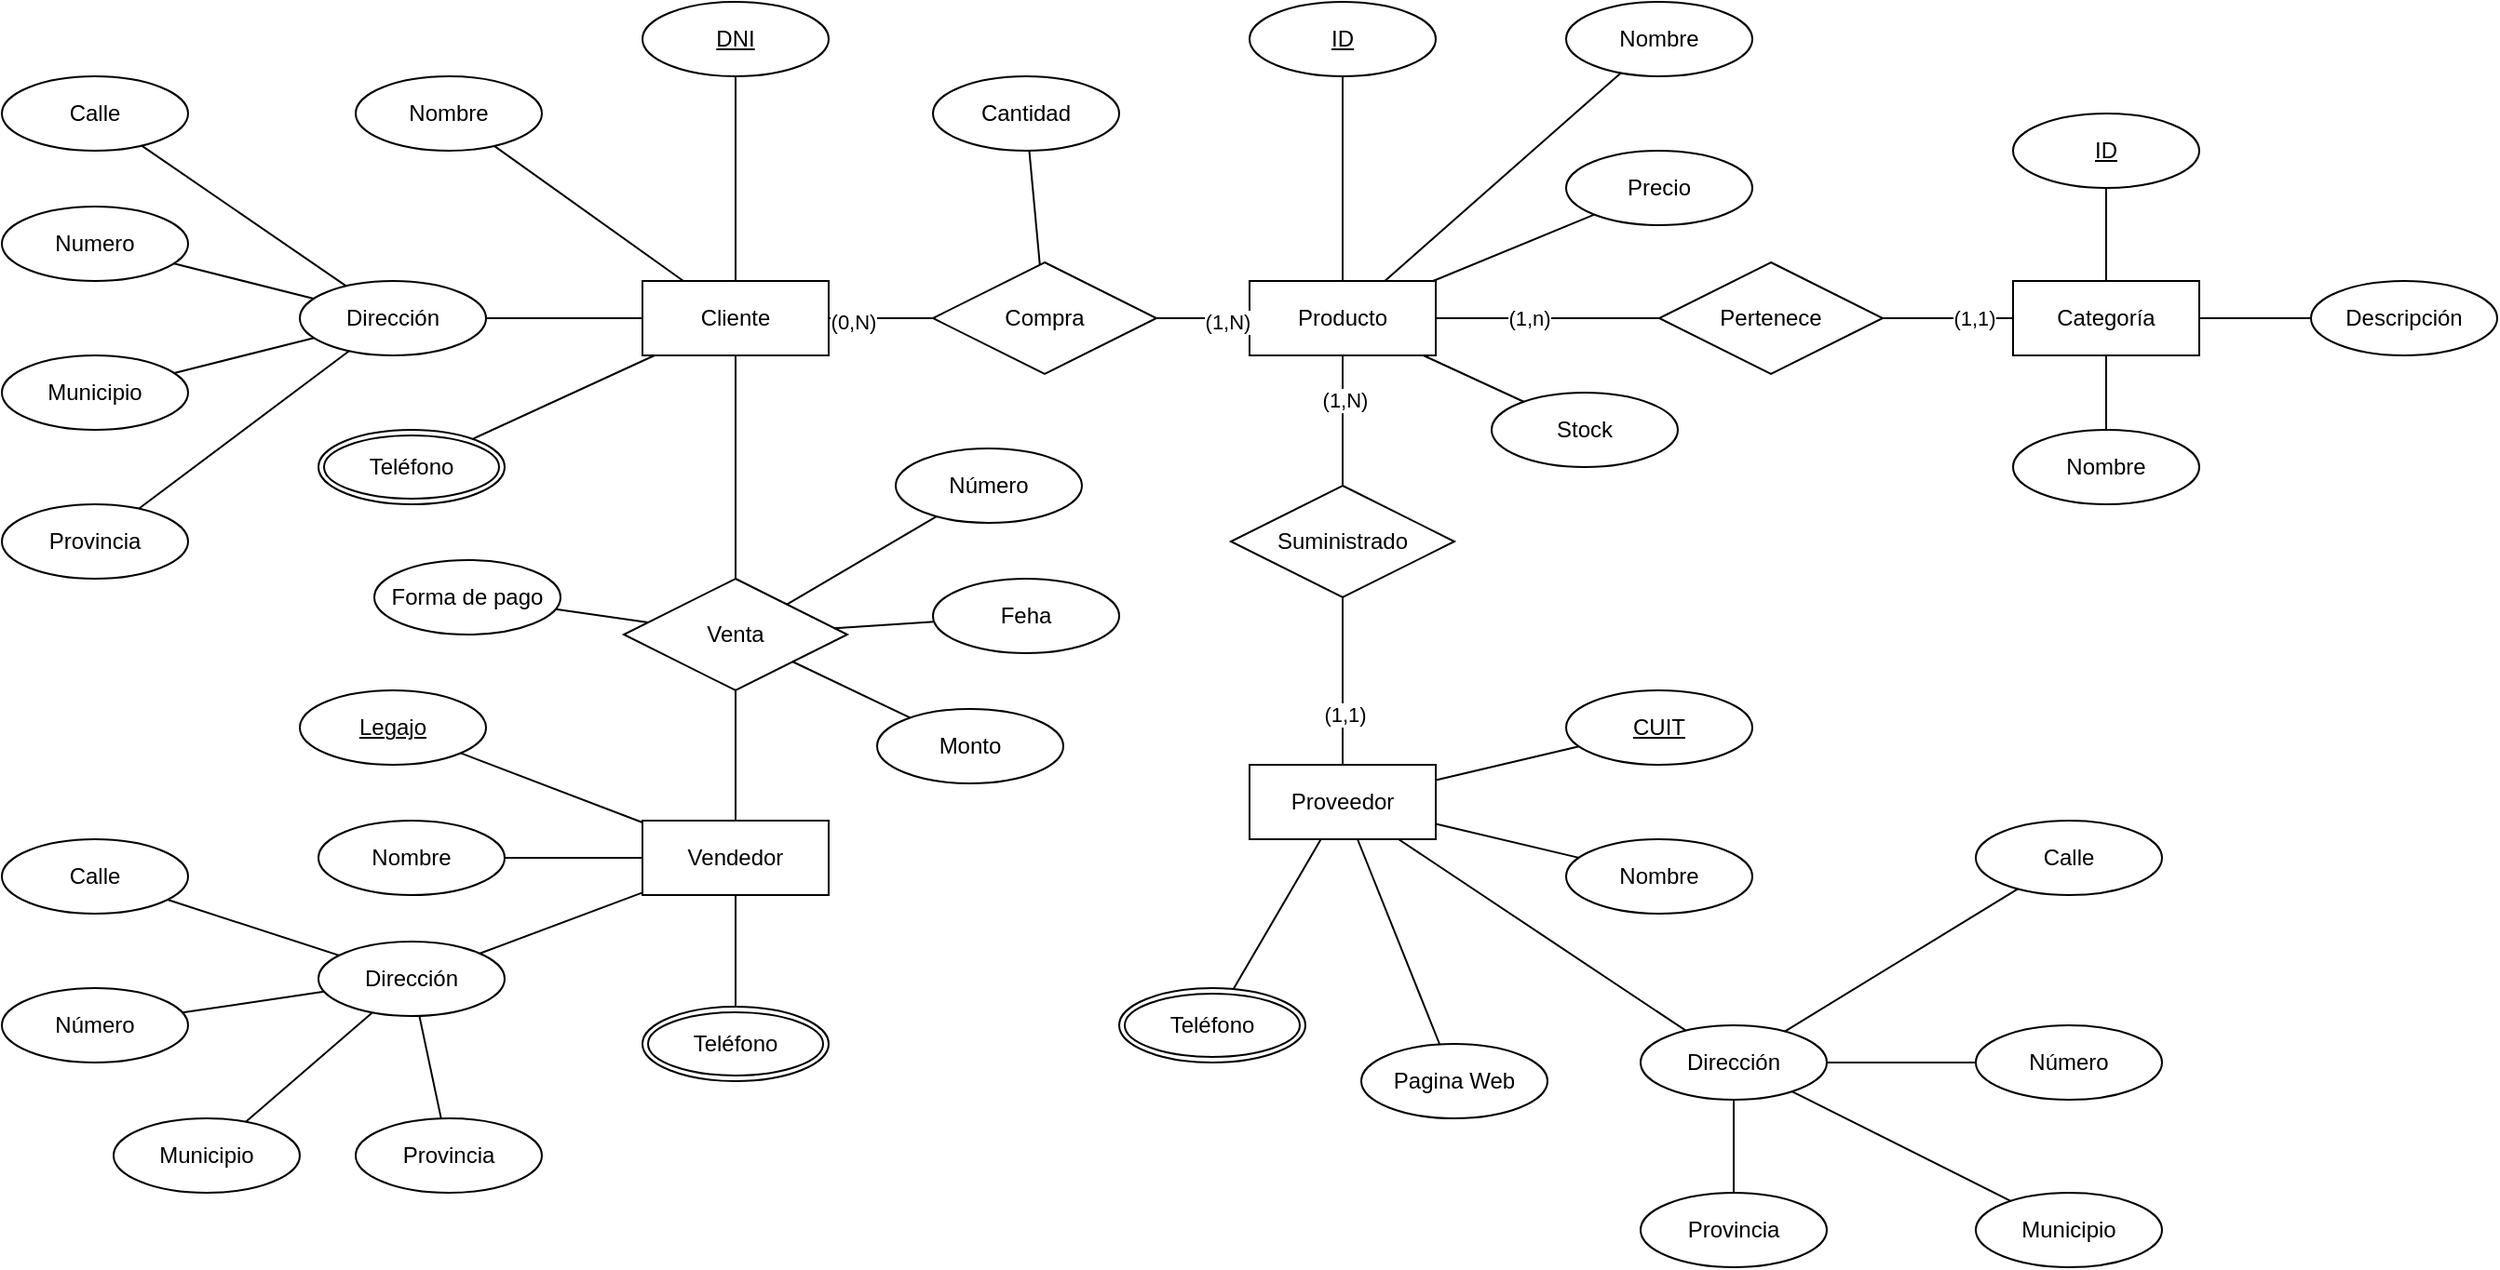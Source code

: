 <mxfile version="13.7.9" type="device"><diagram id="2UbqDAzzWDGiO1l_dcWp" name="Página-1"><mxGraphModel dx="498" dy="589" grid="1" gridSize="10" guides="1" tooltips="1" connect="1" arrows="1" fold="1" page="1" pageScale="1" pageWidth="827" pageHeight="1169" math="0" shadow="0"><root><mxCell id="0"/><mxCell id="1" parent="0"/><mxCell id="t_pOu5tMxMRV80kpC9RE-1" value="Cliente" style="whiteSpace=wrap;html=1;align=center;" vertex="1" parent="1"><mxGeometry x="414" y="230" width="100" height="40" as="geometry"/></mxCell><mxCell id="t_pOu5tMxMRV80kpC9RE-2" value="Producto" style="whiteSpace=wrap;html=1;align=center;" vertex="1" parent="1"><mxGeometry x="740" y="230" width="100" height="40" as="geometry"/></mxCell><mxCell id="t_pOu5tMxMRV80kpC9RE-3" value="Proveedor" style="whiteSpace=wrap;html=1;align=center;" vertex="1" parent="1"><mxGeometry x="740" y="490" width="100" height="40" as="geometry"/></mxCell><mxCell id="t_pOu5tMxMRV80kpC9RE-4" value="Vendedor" style="whiteSpace=wrap;html=1;align=center;" vertex="1" parent="1"><mxGeometry x="414" y="520" width="100" height="40" as="geometry"/></mxCell><mxCell id="t_pOu5tMxMRV80kpC9RE-5" value="CUIT" style="ellipse;whiteSpace=wrap;html=1;align=center;fontStyle=4;" vertex="1" parent="1"><mxGeometry x="910" y="450" width="100" height="40" as="geometry"/></mxCell><mxCell id="t_pOu5tMxMRV80kpC9RE-6" value="Nombre" style="ellipse;whiteSpace=wrap;html=1;align=center;" vertex="1" parent="1"><mxGeometry x="910" y="530" width="100" height="40" as="geometry"/></mxCell><mxCell id="t_pOu5tMxMRV80kpC9RE-7" value="Pagina Web" style="ellipse;whiteSpace=wrap;html=1;align=center;" vertex="1" parent="1"><mxGeometry x="800" y="640" width="100" height="40" as="geometry"/></mxCell><mxCell id="t_pOu5tMxMRV80kpC9RE-10" value="Teléfono" style="ellipse;shape=doubleEllipse;margin=3;whiteSpace=wrap;html=1;align=center;" vertex="1" parent="1"><mxGeometry x="670" y="610" width="100" height="40" as="geometry"/></mxCell><mxCell id="t_pOu5tMxMRV80kpC9RE-11" value="Dirección" style="ellipse;whiteSpace=wrap;html=1;align=center;" vertex="1" parent="1"><mxGeometry x="950" y="630" width="100" height="40" as="geometry"/></mxCell><mxCell id="t_pOu5tMxMRV80kpC9RE-12" value="Número" style="ellipse;whiteSpace=wrap;html=1;align=center;" vertex="1" parent="1"><mxGeometry x="1130" y="630" width="100" height="40" as="geometry"/></mxCell><mxCell id="t_pOu5tMxMRV80kpC9RE-13" value="Municipio" style="ellipse;whiteSpace=wrap;html=1;align=center;" vertex="1" parent="1"><mxGeometry x="1130" y="720" width="100" height="40" as="geometry"/></mxCell><mxCell id="t_pOu5tMxMRV80kpC9RE-14" value="Calle" style="ellipse;whiteSpace=wrap;html=1;align=center;" vertex="1" parent="1"><mxGeometry x="1130" y="520" width="100" height="40" as="geometry"/></mxCell><mxCell id="t_pOu5tMxMRV80kpC9RE-15" value="Provincia" style="ellipse;whiteSpace=wrap;html=1;align=center;" vertex="1" parent="1"><mxGeometry x="950" y="720" width="100" height="40" as="geometry"/></mxCell><mxCell id="t_pOu5tMxMRV80kpC9RE-16" value="" style="endArrow=none;html=1;rounded=0;" edge="1" parent="1" source="t_pOu5tMxMRV80kpC9RE-3" target="t_pOu5tMxMRV80kpC9RE-5"><mxGeometry relative="1" as="geometry"><mxPoint x="800" y="580" as="sourcePoint"/><mxPoint x="960" y="580" as="targetPoint"/></mxGeometry></mxCell><mxCell id="t_pOu5tMxMRV80kpC9RE-19" value="" style="endArrow=none;html=1;rounded=0;" edge="1" parent="1" source="t_pOu5tMxMRV80kpC9RE-6" target="t_pOu5tMxMRV80kpC9RE-3"><mxGeometry relative="1" as="geometry"><mxPoint x="810" y="590" as="sourcePoint"/><mxPoint x="970" y="590" as="targetPoint"/></mxGeometry></mxCell><mxCell id="t_pOu5tMxMRV80kpC9RE-20" value="" style="endArrow=none;html=1;rounded=0;" edge="1" parent="1" source="t_pOu5tMxMRV80kpC9RE-3" target="t_pOu5tMxMRV80kpC9RE-10"><mxGeometry relative="1" as="geometry"><mxPoint x="770" y="590" as="sourcePoint"/><mxPoint x="930" y="590" as="targetPoint"/></mxGeometry></mxCell><mxCell id="t_pOu5tMxMRV80kpC9RE-21" value="" style="endArrow=none;html=1;rounded=0;" edge="1" parent="1" source="t_pOu5tMxMRV80kpC9RE-3" target="t_pOu5tMxMRV80kpC9RE-7"><mxGeometry relative="1" as="geometry"><mxPoint x="800" y="610" as="sourcePoint"/><mxPoint x="960" y="610" as="targetPoint"/></mxGeometry></mxCell><mxCell id="t_pOu5tMxMRV80kpC9RE-22" value="" style="endArrow=none;html=1;rounded=0;" edge="1" parent="1" source="t_pOu5tMxMRV80kpC9RE-3" target="t_pOu5tMxMRV80kpC9RE-11"><mxGeometry relative="1" as="geometry"><mxPoint x="890" y="610" as="sourcePoint"/><mxPoint x="1050" y="610" as="targetPoint"/></mxGeometry></mxCell><mxCell id="t_pOu5tMxMRV80kpC9RE-23" value="" style="endArrow=none;html=1;rounded=0;" edge="1" parent="1" source="t_pOu5tMxMRV80kpC9RE-11" target="t_pOu5tMxMRV80kpC9RE-14"><mxGeometry relative="1" as="geometry"><mxPoint x="1050" y="600" as="sourcePoint"/><mxPoint x="1210" y="600" as="targetPoint"/></mxGeometry></mxCell><mxCell id="t_pOu5tMxMRV80kpC9RE-24" value="" style="endArrow=none;html=1;rounded=0;" edge="1" parent="1" source="t_pOu5tMxMRV80kpC9RE-12" target="t_pOu5tMxMRV80kpC9RE-11"><mxGeometry relative="1" as="geometry"><mxPoint x="1140" y="610" as="sourcePoint"/><mxPoint x="1300" y="610" as="targetPoint"/></mxGeometry></mxCell><mxCell id="t_pOu5tMxMRV80kpC9RE-25" value="" style="endArrow=none;html=1;rounded=0;" edge="1" parent="1" source="t_pOu5tMxMRV80kpC9RE-11" target="t_pOu5tMxMRV80kpC9RE-13"><mxGeometry relative="1" as="geometry"><mxPoint x="990" y="670" as="sourcePoint"/><mxPoint x="1150" y="670" as="targetPoint"/></mxGeometry></mxCell><mxCell id="t_pOu5tMxMRV80kpC9RE-26" value="" style="endArrow=none;html=1;rounded=0;" edge="1" parent="1" source="t_pOu5tMxMRV80kpC9RE-11" target="t_pOu5tMxMRV80kpC9RE-15"><mxGeometry relative="1" as="geometry"><mxPoint x="970" y="700" as="sourcePoint"/><mxPoint x="1130" y="700" as="targetPoint"/></mxGeometry></mxCell><mxCell id="t_pOu5tMxMRV80kpC9RE-27" value="DNI" style="ellipse;whiteSpace=wrap;html=1;align=center;fontStyle=4;" vertex="1" parent="1"><mxGeometry x="414" y="80" width="100" height="40" as="geometry"/></mxCell><mxCell id="t_pOu5tMxMRV80kpC9RE-28" value="Nombre" style="ellipse;whiteSpace=wrap;html=1;align=center;" vertex="1" parent="1"><mxGeometry x="260" y="120" width="100" height="40" as="geometry"/></mxCell><mxCell id="t_pOu5tMxMRV80kpC9RE-29" value="Dirección" style="ellipse;whiteSpace=wrap;html=1;align=center;" vertex="1" parent="1"><mxGeometry x="230" y="230" width="100" height="40" as="geometry"/></mxCell><mxCell id="t_pOu5tMxMRV80kpC9RE-30" value="Teléfono" style="ellipse;shape=doubleEllipse;margin=3;whiteSpace=wrap;html=1;align=center;" vertex="1" parent="1"><mxGeometry x="240" y="310" width="100" height="40" as="geometry"/></mxCell><mxCell id="t_pOu5tMxMRV80kpC9RE-31" value="Calle" style="ellipse;whiteSpace=wrap;html=1;align=center;" vertex="1" parent="1"><mxGeometry x="70" y="120" width="100" height="40" as="geometry"/></mxCell><mxCell id="t_pOu5tMxMRV80kpC9RE-32" value="Numero" style="ellipse;whiteSpace=wrap;html=1;align=center;" vertex="1" parent="1"><mxGeometry x="70" y="190" width="100" height="40" as="geometry"/></mxCell><mxCell id="t_pOu5tMxMRV80kpC9RE-33" value="Municipio" style="ellipse;whiteSpace=wrap;html=1;align=center;" vertex="1" parent="1"><mxGeometry x="70" y="270" width="100" height="40" as="geometry"/></mxCell><mxCell id="t_pOu5tMxMRV80kpC9RE-34" value="Provincia" style="ellipse;whiteSpace=wrap;html=1;align=center;" vertex="1" parent="1"><mxGeometry x="70" y="350" width="100" height="40" as="geometry"/></mxCell><mxCell id="t_pOu5tMxMRV80kpC9RE-35" value="" style="endArrow=none;html=1;rounded=0;" edge="1" parent="1" source="t_pOu5tMxMRV80kpC9RE-29" target="t_pOu5tMxMRV80kpC9RE-31"><mxGeometry relative="1" as="geometry"><mxPoint x="200" y="200" as="sourcePoint"/><mxPoint x="360" y="200" as="targetPoint"/></mxGeometry></mxCell><mxCell id="t_pOu5tMxMRV80kpC9RE-36" value="" style="endArrow=none;html=1;rounded=0;" edge="1" parent="1" source="t_pOu5tMxMRV80kpC9RE-29" target="t_pOu5tMxMRV80kpC9RE-32"><mxGeometry relative="1" as="geometry"><mxPoint x="210" y="210" as="sourcePoint"/><mxPoint x="370" y="210" as="targetPoint"/></mxGeometry></mxCell><mxCell id="t_pOu5tMxMRV80kpC9RE-37" value="" style="endArrow=none;html=1;rounded=0;" edge="1" parent="1" source="t_pOu5tMxMRV80kpC9RE-33" target="t_pOu5tMxMRV80kpC9RE-29"><mxGeometry relative="1" as="geometry"><mxPoint x="260" y="200" as="sourcePoint"/><mxPoint x="420" y="200" as="targetPoint"/></mxGeometry></mxCell><mxCell id="t_pOu5tMxMRV80kpC9RE-38" value="" style="endArrow=none;html=1;rounded=0;" edge="1" parent="1" source="t_pOu5tMxMRV80kpC9RE-34" target="t_pOu5tMxMRV80kpC9RE-29"><mxGeometry relative="1" as="geometry"><mxPoint x="130" y="310" as="sourcePoint"/><mxPoint x="290" y="310" as="targetPoint"/></mxGeometry></mxCell><mxCell id="t_pOu5tMxMRV80kpC9RE-39" value="" style="endArrow=none;html=1;rounded=0;" edge="1" parent="1" source="t_pOu5tMxMRV80kpC9RE-27" target="t_pOu5tMxMRV80kpC9RE-1"><mxGeometry relative="1" as="geometry"><mxPoint x="510" y="210" as="sourcePoint"/><mxPoint x="670" y="210" as="targetPoint"/></mxGeometry></mxCell><mxCell id="t_pOu5tMxMRV80kpC9RE-40" value="" style="endArrow=none;html=1;rounded=0;" edge="1" parent="1" source="t_pOu5tMxMRV80kpC9RE-28" target="t_pOu5tMxMRV80kpC9RE-1"><mxGeometry relative="1" as="geometry"><mxPoint x="360" y="200" as="sourcePoint"/><mxPoint x="520" y="200" as="targetPoint"/></mxGeometry></mxCell><mxCell id="t_pOu5tMxMRV80kpC9RE-41" value="" style="endArrow=none;html=1;rounded=0;" edge="1" parent="1" source="t_pOu5tMxMRV80kpC9RE-29" target="t_pOu5tMxMRV80kpC9RE-1"><mxGeometry relative="1" as="geometry"><mxPoint x="340" y="340" as="sourcePoint"/><mxPoint x="500" y="340" as="targetPoint"/></mxGeometry></mxCell><mxCell id="t_pOu5tMxMRV80kpC9RE-42" value="" style="endArrow=none;html=1;rounded=0;" edge="1" parent="1" source="t_pOu5tMxMRV80kpC9RE-30" target="t_pOu5tMxMRV80kpC9RE-1"><mxGeometry relative="1" as="geometry"><mxPoint x="430" y="320" as="sourcePoint"/><mxPoint x="590" y="320" as="targetPoint"/></mxGeometry></mxCell><mxCell id="t_pOu5tMxMRV80kpC9RE-43" value="ID" style="ellipse;whiteSpace=wrap;html=1;align=center;fontStyle=4;" vertex="1" parent="1"><mxGeometry x="740" y="80" width="100" height="40" as="geometry"/></mxCell><mxCell id="t_pOu5tMxMRV80kpC9RE-44" value="Nombre" style="ellipse;whiteSpace=wrap;html=1;align=center;" vertex="1" parent="1"><mxGeometry x="910" y="80" width="100" height="40" as="geometry"/></mxCell><mxCell id="t_pOu5tMxMRV80kpC9RE-45" value="Precio" style="ellipse;whiteSpace=wrap;html=1;align=center;" vertex="1" parent="1"><mxGeometry x="910" y="160" width="100" height="40" as="geometry"/></mxCell><mxCell id="t_pOu5tMxMRV80kpC9RE-46" value="Stock" style="ellipse;whiteSpace=wrap;html=1;align=center;" vertex="1" parent="1"><mxGeometry x="870" y="290" width="100" height="40" as="geometry"/></mxCell><mxCell id="t_pOu5tMxMRV80kpC9RE-47" value="Suministrado" style="shape=rhombus;perimeter=rhombusPerimeter;whiteSpace=wrap;html=1;align=center;" vertex="1" parent="1"><mxGeometry x="730" y="340" width="120" height="60" as="geometry"/></mxCell><mxCell id="t_pOu5tMxMRV80kpC9RE-48" value="" style="endArrow=none;html=1;rounded=0;" edge="1" parent="1" source="t_pOu5tMxMRV80kpC9RE-2" target="t_pOu5tMxMRV80kpC9RE-47"><mxGeometry relative="1" as="geometry"><mxPoint x="740" y="330" as="sourcePoint"/><mxPoint x="900" y="330" as="targetPoint"/></mxGeometry></mxCell><mxCell id="t_pOu5tMxMRV80kpC9RE-50" value="(1,N)" style="edgeLabel;html=1;align=center;verticalAlign=middle;resizable=0;points=[];" vertex="1" connectable="0" parent="t_pOu5tMxMRV80kpC9RE-48"><mxGeometry x="-0.314" y="1" relative="1" as="geometry"><mxPoint as="offset"/></mxGeometry></mxCell><mxCell id="t_pOu5tMxMRV80kpC9RE-49" value="" style="endArrow=none;html=1;rounded=0;" edge="1" parent="1" source="t_pOu5tMxMRV80kpC9RE-47" target="t_pOu5tMxMRV80kpC9RE-3"><mxGeometry relative="1" as="geometry"><mxPoint x="840" y="350" as="sourcePoint"/><mxPoint x="1000" y="350" as="targetPoint"/></mxGeometry></mxCell><mxCell id="t_pOu5tMxMRV80kpC9RE-51" value="(1,1)" style="edgeLabel;html=1;align=center;verticalAlign=middle;resizable=0;points=[];" vertex="1" connectable="0" parent="t_pOu5tMxMRV80kpC9RE-49"><mxGeometry x="0.4" y="1" relative="1" as="geometry"><mxPoint as="offset"/></mxGeometry></mxCell><mxCell id="t_pOu5tMxMRV80kpC9RE-52" value="" style="endArrow=none;html=1;rounded=0;" edge="1" parent="1" source="t_pOu5tMxMRV80kpC9RE-2" target="t_pOu5tMxMRV80kpC9RE-46"><mxGeometry relative="1" as="geometry"><mxPoint x="650" y="170" as="sourcePoint"/><mxPoint x="810" y="170" as="targetPoint"/></mxGeometry></mxCell><mxCell id="t_pOu5tMxMRV80kpC9RE-53" value="" style="endArrow=none;html=1;rounded=0;" edge="1" parent="1" source="t_pOu5tMxMRV80kpC9RE-2" target="t_pOu5tMxMRV80kpC9RE-45"><mxGeometry relative="1" as="geometry"><mxPoint x="680" y="220" as="sourcePoint"/><mxPoint x="840" y="220" as="targetPoint"/></mxGeometry></mxCell><mxCell id="t_pOu5tMxMRV80kpC9RE-54" value="" style="endArrow=none;html=1;rounded=0;" edge="1" parent="1" source="t_pOu5tMxMRV80kpC9RE-2" target="t_pOu5tMxMRV80kpC9RE-44"><mxGeometry relative="1" as="geometry"><mxPoint x="640" y="170" as="sourcePoint"/><mxPoint x="800" y="170" as="targetPoint"/></mxGeometry></mxCell><mxCell id="t_pOu5tMxMRV80kpC9RE-55" value="" style="endArrow=none;html=1;rounded=0;" edge="1" parent="1" source="t_pOu5tMxMRV80kpC9RE-2" target="t_pOu5tMxMRV80kpC9RE-43"><mxGeometry relative="1" as="geometry"><mxPoint x="730" y="160" as="sourcePoint"/><mxPoint x="890" y="160" as="targetPoint"/></mxGeometry></mxCell><mxCell id="t_pOu5tMxMRV80kpC9RE-56" value="" style="endArrow=none;html=1;rounded=0;" edge="1" parent="1" source="t_pOu5tMxMRV80kpC9RE-1" target="t_pOu5tMxMRV80kpC9RE-57"><mxGeometry relative="1" as="geometry"><mxPoint x="500" y="380" as="sourcePoint"/><mxPoint x="464" y="370" as="targetPoint"/></mxGeometry></mxCell><mxCell id="t_pOu5tMxMRV80kpC9RE-57" value="Venta" style="shape=rhombus;perimeter=rhombusPerimeter;whiteSpace=wrap;html=1;align=center;" vertex="1" parent="1"><mxGeometry x="404" y="390" width="120" height="60" as="geometry"/></mxCell><mxCell id="t_pOu5tMxMRV80kpC9RE-58" value="" style="endArrow=none;html=1;rounded=0;" edge="1" parent="1" source="t_pOu5tMxMRV80kpC9RE-57" target="t_pOu5tMxMRV80kpC9RE-4"><mxGeometry relative="1" as="geometry"><mxPoint x="490" y="430" as="sourcePoint"/><mxPoint x="650" y="430" as="targetPoint"/></mxGeometry></mxCell><mxCell id="t_pOu5tMxMRV80kpC9RE-59" value="Categoría" style="whiteSpace=wrap;html=1;align=center;" vertex="1" parent="1"><mxGeometry x="1150" y="230" width="100" height="40" as="geometry"/></mxCell><mxCell id="t_pOu5tMxMRV80kpC9RE-60" value="Pertenece" style="shape=rhombus;perimeter=rhombusPerimeter;whiteSpace=wrap;html=1;align=center;" vertex="1" parent="1"><mxGeometry x="960" y="220" width="120" height="60" as="geometry"/></mxCell><mxCell id="t_pOu5tMxMRV80kpC9RE-62" value="" style="endArrow=none;html=1;rounded=0;" edge="1" parent="1" source="t_pOu5tMxMRV80kpC9RE-2" target="t_pOu5tMxMRV80kpC9RE-60"><mxGeometry relative="1" as="geometry"><mxPoint x="950" y="360" as="sourcePoint"/><mxPoint x="1110" y="360" as="targetPoint"/></mxGeometry></mxCell><mxCell id="t_pOu5tMxMRV80kpC9RE-71" value="(1,n)" style="edgeLabel;html=1;align=center;verticalAlign=middle;resizable=0;points=[];" vertex="1" connectable="0" parent="t_pOu5tMxMRV80kpC9RE-62"><mxGeometry x="-0.167" relative="1" as="geometry"><mxPoint as="offset"/></mxGeometry></mxCell><mxCell id="t_pOu5tMxMRV80kpC9RE-63" value="" style="endArrow=none;html=1;rounded=0;" edge="1" parent="1" source="t_pOu5tMxMRV80kpC9RE-60" target="t_pOu5tMxMRV80kpC9RE-59"><mxGeometry relative="1" as="geometry"><mxPoint x="1130" y="330" as="sourcePoint"/><mxPoint x="1290" y="330" as="targetPoint"/></mxGeometry></mxCell><mxCell id="t_pOu5tMxMRV80kpC9RE-70" value="(1,1)" style="edgeLabel;html=1;align=center;verticalAlign=middle;resizable=0;points=[];" vertex="1" connectable="0" parent="t_pOu5tMxMRV80kpC9RE-63"><mxGeometry x="0.4" relative="1" as="geometry"><mxPoint as="offset"/></mxGeometry></mxCell><mxCell id="t_pOu5tMxMRV80kpC9RE-64" value="ID" style="ellipse;whiteSpace=wrap;html=1;align=center;fontStyle=4;" vertex="1" parent="1"><mxGeometry x="1150" y="140" width="100" height="40" as="geometry"/></mxCell><mxCell id="t_pOu5tMxMRV80kpC9RE-65" value="Nombre" style="ellipse;whiteSpace=wrap;html=1;align=center;" vertex="1" parent="1"><mxGeometry x="1150" y="310" width="100" height="40" as="geometry"/></mxCell><mxCell id="t_pOu5tMxMRV80kpC9RE-66" value="Descripción" style="ellipse;whiteSpace=wrap;html=1;align=center;" vertex="1" parent="1"><mxGeometry x="1310" y="230" width="100" height="40" as="geometry"/></mxCell><mxCell id="t_pOu5tMxMRV80kpC9RE-67" value="" style="endArrow=none;html=1;rounded=0;" edge="1" parent="1" source="t_pOu5tMxMRV80kpC9RE-64" target="t_pOu5tMxMRV80kpC9RE-59"><mxGeometry relative="1" as="geometry"><mxPoint x="1200" y="400" as="sourcePoint"/><mxPoint x="1360" y="400" as="targetPoint"/></mxGeometry></mxCell><mxCell id="t_pOu5tMxMRV80kpC9RE-68" value="" style="endArrow=none;html=1;rounded=0;" edge="1" parent="1" source="t_pOu5tMxMRV80kpC9RE-59" target="t_pOu5tMxMRV80kpC9RE-66"><mxGeometry relative="1" as="geometry"><mxPoint x="1240" y="360" as="sourcePoint"/><mxPoint x="1400" y="360" as="targetPoint"/></mxGeometry></mxCell><mxCell id="t_pOu5tMxMRV80kpC9RE-69" value="" style="endArrow=none;html=1;rounded=0;" edge="1" parent="1" source="t_pOu5tMxMRV80kpC9RE-59" target="t_pOu5tMxMRV80kpC9RE-65"><mxGeometry relative="1" as="geometry"><mxPoint x="1170" y="400" as="sourcePoint"/><mxPoint x="1330" y="400" as="targetPoint"/></mxGeometry></mxCell><mxCell id="t_pOu5tMxMRV80kpC9RE-72" value="" style="endArrow=none;html=1;rounded=0;" edge="1" parent="1" source="t_pOu5tMxMRV80kpC9RE-1" target="t_pOu5tMxMRV80kpC9RE-73"><mxGeometry relative="1" as="geometry"><mxPoint x="550" y="280" as="sourcePoint"/><mxPoint x="560" y="320" as="targetPoint"/></mxGeometry></mxCell><mxCell id="t_pOu5tMxMRV80kpC9RE-76" value="(0,N)" style="edgeLabel;html=1;align=center;verticalAlign=middle;resizable=0;points=[];" vertex="1" connectable="0" parent="t_pOu5tMxMRV80kpC9RE-72"><mxGeometry x="-0.546" y="-2" relative="1" as="geometry"><mxPoint as="offset"/></mxGeometry></mxCell><mxCell id="t_pOu5tMxMRV80kpC9RE-73" value="Compra" style="shape=rhombus;perimeter=rhombusPerimeter;whiteSpace=wrap;html=1;align=center;" vertex="1" parent="1"><mxGeometry x="570" y="220" width="120" height="60" as="geometry"/></mxCell><mxCell id="t_pOu5tMxMRV80kpC9RE-74" value="" style="endArrow=none;html=1;rounded=0;" edge="1" parent="1" source="t_pOu5tMxMRV80kpC9RE-73" target="t_pOu5tMxMRV80kpC9RE-2"><mxGeometry relative="1" as="geometry"><mxPoint x="530" y="330" as="sourcePoint"/><mxPoint x="690" y="330" as="targetPoint"/></mxGeometry></mxCell><mxCell id="t_pOu5tMxMRV80kpC9RE-75" value="(1,N)" style="edgeLabel;html=1;align=center;verticalAlign=middle;resizable=0;points=[];" vertex="1" connectable="0" parent="t_pOu5tMxMRV80kpC9RE-74"><mxGeometry x="0.515" y="-2" relative="1" as="geometry"><mxPoint as="offset"/></mxGeometry></mxCell><mxCell id="t_pOu5tMxMRV80kpC9RE-78" value="Legajo" style="ellipse;whiteSpace=wrap;html=1;align=center;fontStyle=4;" vertex="1" parent="1"><mxGeometry x="230" y="450" width="100" height="40" as="geometry"/></mxCell><mxCell id="t_pOu5tMxMRV80kpC9RE-79" value="Nombre" style="ellipse;whiteSpace=wrap;html=1;align=center;" vertex="1" parent="1"><mxGeometry x="240" y="520" width="100" height="40" as="geometry"/></mxCell><mxCell id="t_pOu5tMxMRV80kpC9RE-80" value="Dirección" style="ellipse;whiteSpace=wrap;html=1;align=center;" vertex="1" parent="1"><mxGeometry x="240" y="585" width="100" height="40" as="geometry"/></mxCell><mxCell id="t_pOu5tMxMRV80kpC9RE-82" value="Teléfono" style="ellipse;shape=doubleEllipse;margin=3;whiteSpace=wrap;html=1;align=center;" vertex="1" parent="1"><mxGeometry x="414" y="620" width="100" height="40" as="geometry"/></mxCell><mxCell id="t_pOu5tMxMRV80kpC9RE-83" value="Calle" style="ellipse;whiteSpace=wrap;html=1;align=center;" vertex="1" parent="1"><mxGeometry x="70" y="530" width="100" height="40" as="geometry"/></mxCell><mxCell id="t_pOu5tMxMRV80kpC9RE-84" value="Número" style="ellipse;whiteSpace=wrap;html=1;align=center;" vertex="1" parent="1"><mxGeometry x="70" y="610" width="100" height="40" as="geometry"/></mxCell><mxCell id="t_pOu5tMxMRV80kpC9RE-85" value="Municipio" style="ellipse;whiteSpace=wrap;html=1;align=center;" vertex="1" parent="1"><mxGeometry x="130" y="680" width="100" height="40" as="geometry"/></mxCell><mxCell id="t_pOu5tMxMRV80kpC9RE-86" value="Provincia" style="ellipse;whiteSpace=wrap;html=1;align=center;" vertex="1" parent="1"><mxGeometry x="260" y="680" width="100" height="40" as="geometry"/></mxCell><mxCell id="t_pOu5tMxMRV80kpC9RE-87" value="" style="endArrow=none;html=1;rounded=0;" edge="1" parent="1" source="t_pOu5tMxMRV80kpC9RE-83" target="t_pOu5tMxMRV80kpC9RE-80"><mxGeometry relative="1" as="geometry"><mxPoint x="130" y="780" as="sourcePoint"/><mxPoint x="290" y="780" as="targetPoint"/></mxGeometry></mxCell><mxCell id="t_pOu5tMxMRV80kpC9RE-88" value="" style="endArrow=none;html=1;rounded=0;" edge="1" parent="1" source="t_pOu5tMxMRV80kpC9RE-84" target="t_pOu5tMxMRV80kpC9RE-80"><mxGeometry relative="1" as="geometry"><mxPoint x="50" y="800" as="sourcePoint"/><mxPoint x="210" y="800" as="targetPoint"/></mxGeometry></mxCell><mxCell id="t_pOu5tMxMRV80kpC9RE-89" value="" style="endArrow=none;html=1;rounded=0;" edge="1" parent="1" source="t_pOu5tMxMRV80kpC9RE-85" target="t_pOu5tMxMRV80kpC9RE-80"><mxGeometry relative="1" as="geometry"><mxPoint x="110" y="710" as="sourcePoint"/><mxPoint x="270" y="710" as="targetPoint"/></mxGeometry></mxCell><mxCell id="t_pOu5tMxMRV80kpC9RE-91" value="" style="endArrow=none;html=1;rounded=0;" edge="1" parent="1" source="t_pOu5tMxMRV80kpC9RE-86" target="t_pOu5tMxMRV80kpC9RE-80"><mxGeometry relative="1" as="geometry"><mxPoint x="200" y="770" as="sourcePoint"/><mxPoint x="360" y="770" as="targetPoint"/></mxGeometry></mxCell><mxCell id="t_pOu5tMxMRV80kpC9RE-92" value="" style="endArrow=none;html=1;rounded=0;" edge="1" parent="1" source="t_pOu5tMxMRV80kpC9RE-80" target="t_pOu5tMxMRV80kpC9RE-4"><mxGeometry relative="1" as="geometry"><mxPoint x="360" y="690" as="sourcePoint"/><mxPoint x="520" y="690" as="targetPoint"/></mxGeometry></mxCell><mxCell id="t_pOu5tMxMRV80kpC9RE-93" value="" style="endArrow=none;html=1;rounded=0;" edge="1" parent="1" source="t_pOu5tMxMRV80kpC9RE-82" target="t_pOu5tMxMRV80kpC9RE-4"><mxGeometry relative="1" as="geometry"><mxPoint x="370" y="670" as="sourcePoint"/><mxPoint x="530" y="670" as="targetPoint"/></mxGeometry></mxCell><mxCell id="t_pOu5tMxMRV80kpC9RE-94" value="" style="endArrow=none;html=1;rounded=0;" edge="1" parent="1" source="t_pOu5tMxMRV80kpC9RE-79" target="t_pOu5tMxMRV80kpC9RE-4"><mxGeometry relative="1" as="geometry"><mxPoint x="370" y="680" as="sourcePoint"/><mxPoint x="530" y="680" as="targetPoint"/></mxGeometry></mxCell><mxCell id="t_pOu5tMxMRV80kpC9RE-95" value="" style="endArrow=none;html=1;rounded=0;" edge="1" parent="1" source="t_pOu5tMxMRV80kpC9RE-78" target="t_pOu5tMxMRV80kpC9RE-4"><mxGeometry relative="1" as="geometry"><mxPoint x="370" y="690" as="sourcePoint"/><mxPoint x="530" y="690" as="targetPoint"/></mxGeometry></mxCell><mxCell id="t_pOu5tMxMRV80kpC9RE-96" value="Número" style="ellipse;whiteSpace=wrap;html=1;align=center;" vertex="1" parent="1"><mxGeometry x="550" y="320" width="100" height="40" as="geometry"/></mxCell><mxCell id="t_pOu5tMxMRV80kpC9RE-97" value="Feha" style="ellipse;whiteSpace=wrap;html=1;align=center;" vertex="1" parent="1"><mxGeometry x="570" y="390" width="100" height="40" as="geometry"/></mxCell><mxCell id="t_pOu5tMxMRV80kpC9RE-98" value="Monto" style="ellipse;whiteSpace=wrap;html=1;align=center;" vertex="1" parent="1"><mxGeometry x="540" y="460" width="100" height="40" as="geometry"/></mxCell><mxCell id="t_pOu5tMxMRV80kpC9RE-99" value="Forma de pago" style="ellipse;whiteSpace=wrap;html=1;align=center;" vertex="1" parent="1"><mxGeometry x="270" y="380" width="100" height="40" as="geometry"/></mxCell><mxCell id="t_pOu5tMxMRV80kpC9RE-100" value="" style="endArrow=none;html=1;rounded=0;" edge="1" parent="1" source="t_pOu5tMxMRV80kpC9RE-57" target="t_pOu5tMxMRV80kpC9RE-96"><mxGeometry relative="1" as="geometry"><mxPoint x="500" y="370" as="sourcePoint"/><mxPoint x="660" y="370" as="targetPoint"/></mxGeometry></mxCell><mxCell id="t_pOu5tMxMRV80kpC9RE-101" value="" style="endArrow=none;html=1;rounded=0;" edge="1" parent="1" source="t_pOu5tMxMRV80kpC9RE-99" target="t_pOu5tMxMRV80kpC9RE-57"><mxGeometry relative="1" as="geometry"><mxPoint x="330" y="520" as="sourcePoint"/><mxPoint x="490" y="520" as="targetPoint"/></mxGeometry></mxCell><mxCell id="t_pOu5tMxMRV80kpC9RE-102" value="" style="endArrow=none;html=1;rounded=0;" edge="1" parent="1" source="t_pOu5tMxMRV80kpC9RE-57" target="t_pOu5tMxMRV80kpC9RE-97"><mxGeometry relative="1" as="geometry"><mxPoint x="360" y="460" as="sourcePoint"/><mxPoint x="520" y="460" as="targetPoint"/></mxGeometry></mxCell><mxCell id="t_pOu5tMxMRV80kpC9RE-104" value="" style="endArrow=none;html=1;rounded=0;" edge="1" parent="1" source="t_pOu5tMxMRV80kpC9RE-98" target="t_pOu5tMxMRV80kpC9RE-57"><mxGeometry relative="1" as="geometry"><mxPoint x="540" y="550" as="sourcePoint"/><mxPoint x="700" y="550" as="targetPoint"/></mxGeometry></mxCell><mxCell id="t_pOu5tMxMRV80kpC9RE-105" value="Cantidad" style="ellipse;whiteSpace=wrap;html=1;align=center;" vertex="1" parent="1"><mxGeometry x="570" y="120" width="100" height="40" as="geometry"/></mxCell><mxCell id="t_pOu5tMxMRV80kpC9RE-106" value="" style="endArrow=none;html=1;rounded=0;" edge="1" parent="1" source="t_pOu5tMxMRV80kpC9RE-105" target="t_pOu5tMxMRV80kpC9RE-73"><mxGeometry relative="1" as="geometry"><mxPoint x="550" y="350" as="sourcePoint"/><mxPoint x="710" y="350" as="targetPoint"/></mxGeometry></mxCell></root></mxGraphModel></diagram></mxfile>